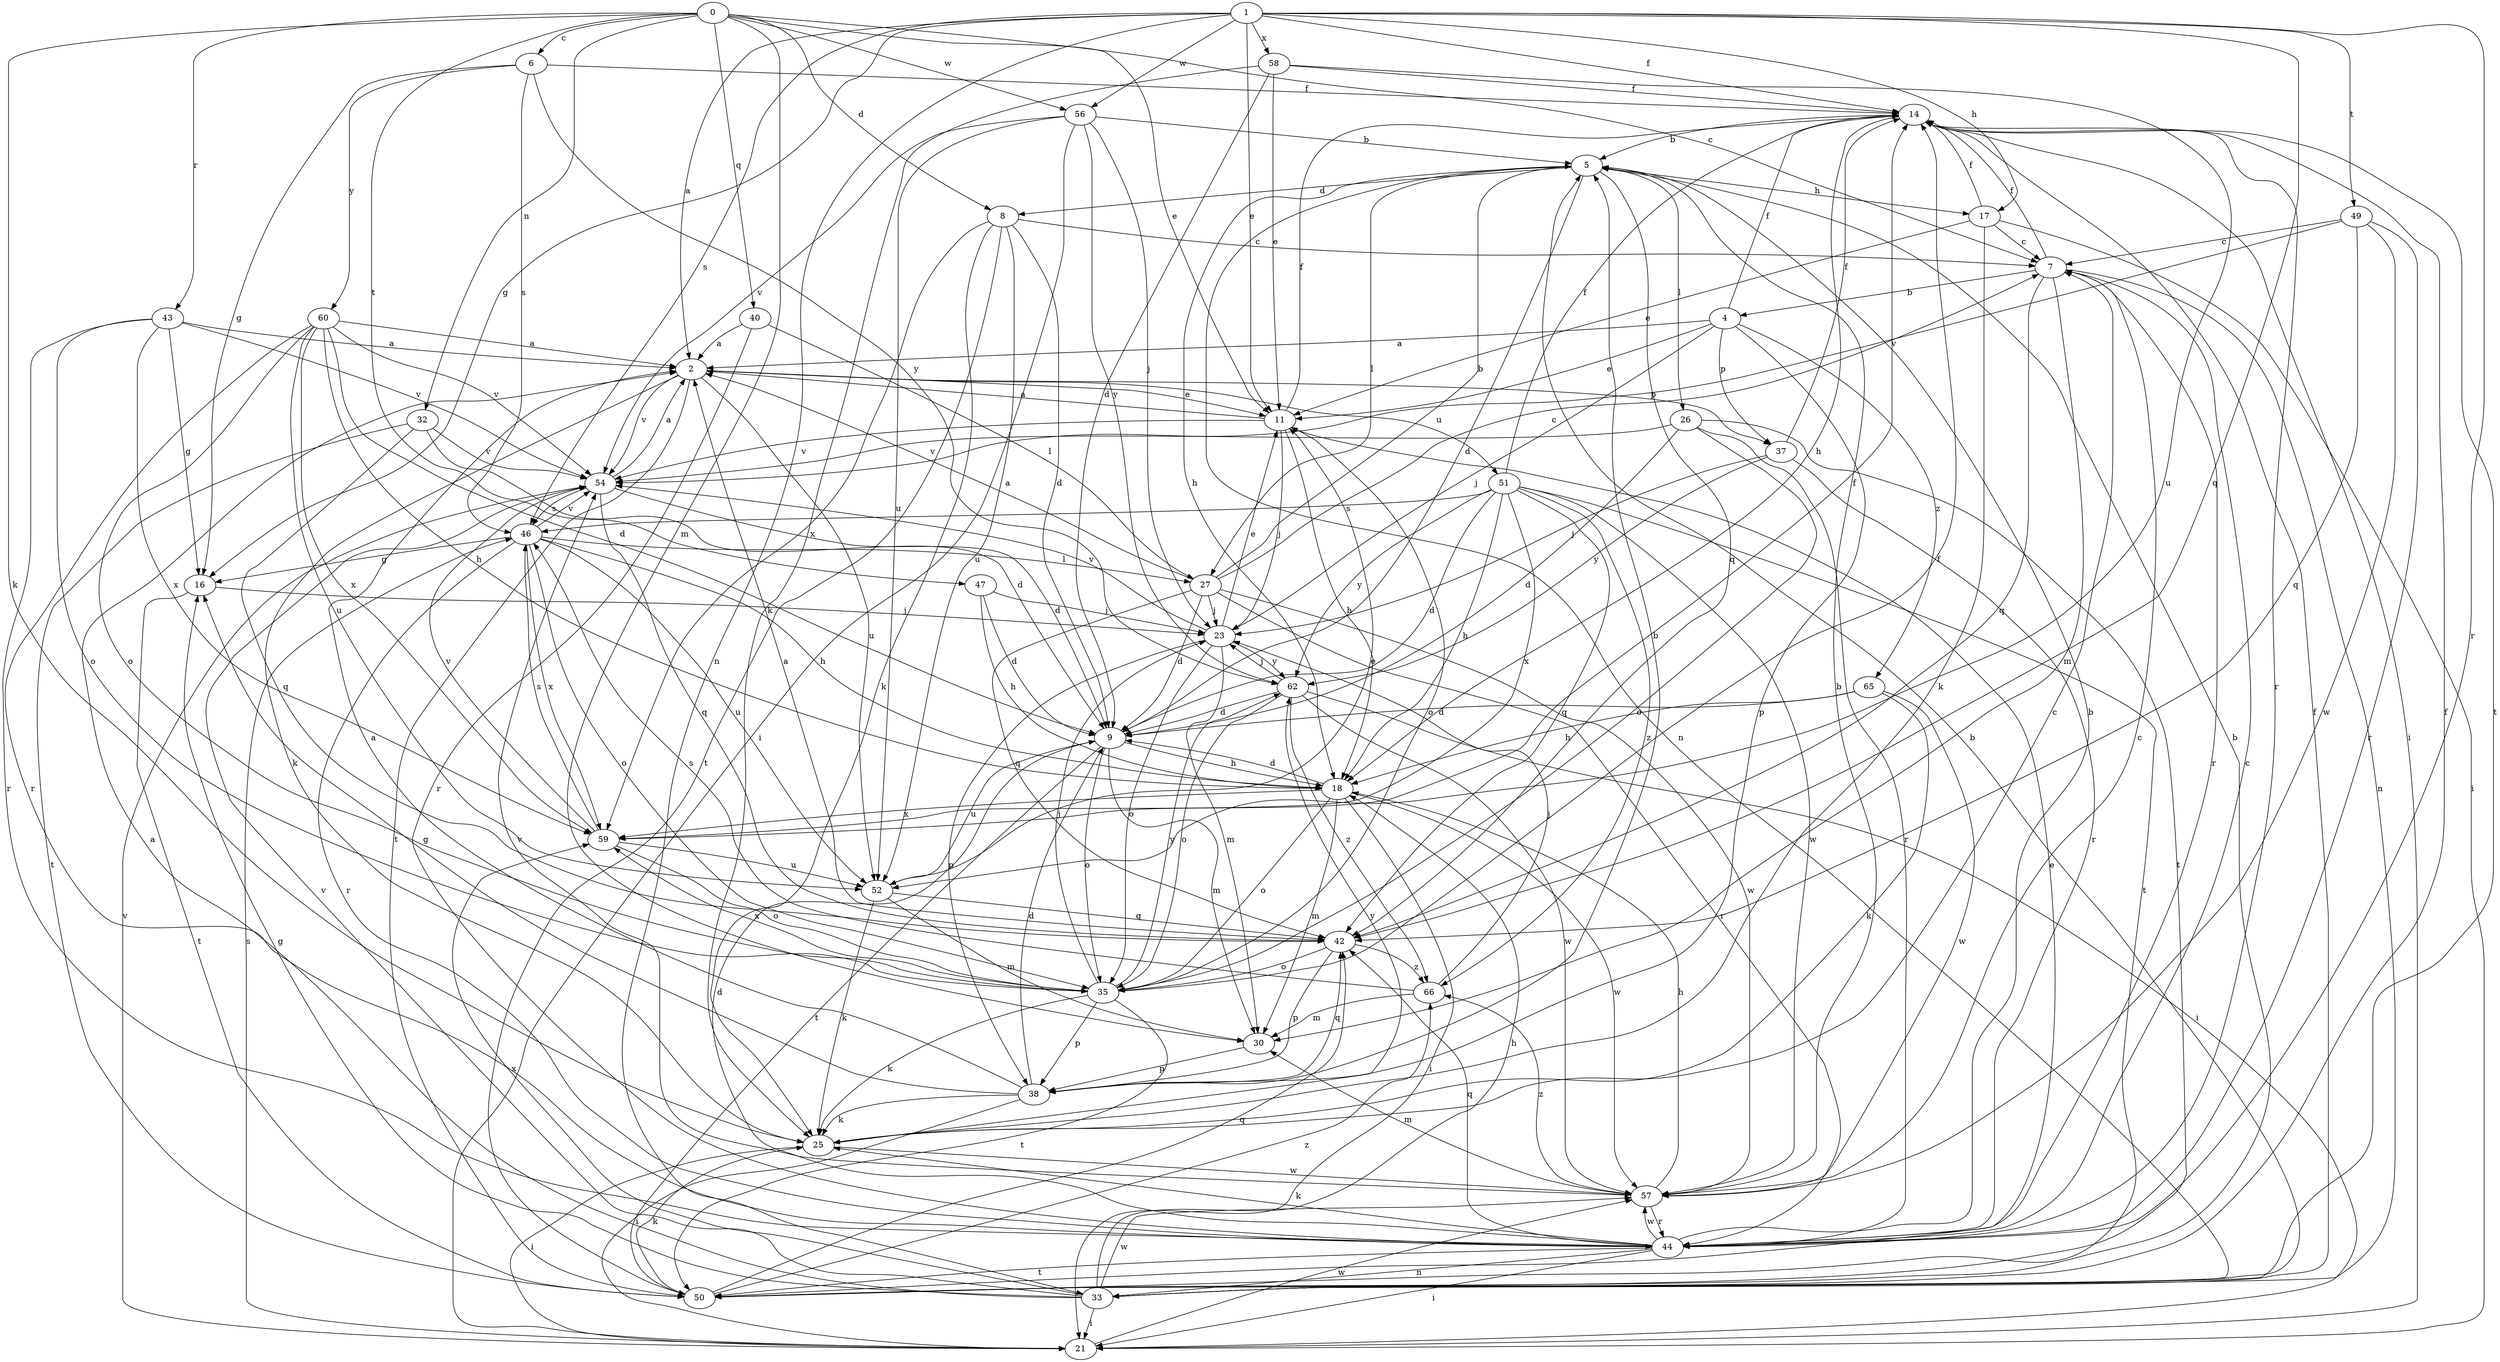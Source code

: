 strict digraph  {
0;
1;
2;
4;
5;
6;
7;
8;
9;
11;
14;
16;
17;
18;
21;
23;
25;
26;
27;
30;
32;
33;
35;
37;
38;
40;
42;
43;
44;
46;
47;
49;
50;
51;
52;
54;
56;
57;
58;
59;
60;
62;
65;
66;
0 -> 6  [label=c];
0 -> 7  [label=c];
0 -> 8  [label=d];
0 -> 11  [label=e];
0 -> 25  [label=k];
0 -> 30  [label=m];
0 -> 32  [label=n];
0 -> 40  [label=q];
0 -> 43  [label=r];
0 -> 47  [label=t];
0 -> 56  [label=w];
1 -> 2  [label=a];
1 -> 11  [label=e];
1 -> 14  [label=f];
1 -> 16  [label=g];
1 -> 17  [label=h];
1 -> 33  [label=n];
1 -> 42  [label=q];
1 -> 44  [label=r];
1 -> 46  [label=s];
1 -> 49  [label=t];
1 -> 56  [label=w];
1 -> 58  [label=x];
2 -> 11  [label=e];
2 -> 25  [label=k];
2 -> 37  [label=p];
2 -> 50  [label=t];
2 -> 51  [label=u];
2 -> 52  [label=u];
2 -> 54  [label=v];
4 -> 2  [label=a];
4 -> 11  [label=e];
4 -> 14  [label=f];
4 -> 23  [label=j];
4 -> 37  [label=p];
4 -> 38  [label=p];
4 -> 65  [label=z];
5 -> 8  [label=d];
5 -> 9  [label=d];
5 -> 17  [label=h];
5 -> 18  [label=h];
5 -> 26  [label=l];
5 -> 27  [label=l];
5 -> 33  [label=n];
5 -> 42  [label=q];
6 -> 14  [label=f];
6 -> 16  [label=g];
6 -> 46  [label=s];
6 -> 60  [label=y];
6 -> 62  [label=y];
7 -> 4  [label=b];
7 -> 14  [label=f];
7 -> 30  [label=m];
7 -> 33  [label=n];
7 -> 42  [label=q];
7 -> 44  [label=r];
8 -> 7  [label=c];
8 -> 9  [label=d];
8 -> 25  [label=k];
8 -> 50  [label=t];
8 -> 52  [label=u];
8 -> 59  [label=x];
9 -> 18  [label=h];
9 -> 30  [label=m];
9 -> 35  [label=o];
9 -> 50  [label=t];
9 -> 52  [label=u];
11 -> 2  [label=a];
11 -> 14  [label=f];
11 -> 18  [label=h];
11 -> 23  [label=j];
11 -> 35  [label=o];
11 -> 54  [label=v];
14 -> 5  [label=b];
14 -> 18  [label=h];
14 -> 21  [label=i];
14 -> 44  [label=r];
14 -> 50  [label=t];
16 -> 23  [label=j];
16 -> 50  [label=t];
17 -> 7  [label=c];
17 -> 11  [label=e];
17 -> 14  [label=f];
17 -> 21  [label=i];
17 -> 25  [label=k];
18 -> 9  [label=d];
18 -> 21  [label=i];
18 -> 30  [label=m];
18 -> 35  [label=o];
18 -> 57  [label=w];
18 -> 59  [label=x];
21 -> 46  [label=s];
21 -> 54  [label=v];
21 -> 57  [label=w];
23 -> 11  [label=e];
23 -> 30  [label=m];
23 -> 35  [label=o];
23 -> 38  [label=p];
23 -> 54  [label=v];
23 -> 62  [label=y];
25 -> 7  [label=c];
25 -> 21  [label=i];
25 -> 57  [label=w];
25 -> 62  [label=y];
26 -> 9  [label=d];
26 -> 35  [label=o];
26 -> 44  [label=r];
26 -> 50  [label=t];
26 -> 54  [label=v];
27 -> 2  [label=a];
27 -> 5  [label=b];
27 -> 7  [label=c];
27 -> 9  [label=d];
27 -> 23  [label=j];
27 -> 42  [label=q];
27 -> 44  [label=r];
27 -> 57  [label=w];
30 -> 38  [label=p];
32 -> 9  [label=d];
32 -> 42  [label=q];
32 -> 50  [label=t];
32 -> 54  [label=v];
33 -> 2  [label=a];
33 -> 5  [label=b];
33 -> 14  [label=f];
33 -> 16  [label=g];
33 -> 18  [label=h];
33 -> 21  [label=i];
33 -> 54  [label=v];
33 -> 57  [label=w];
33 -> 59  [label=x];
35 -> 14  [label=f];
35 -> 23  [label=j];
35 -> 25  [label=k];
35 -> 38  [label=p];
35 -> 50  [label=t];
35 -> 59  [label=x];
35 -> 62  [label=y];
37 -> 14  [label=f];
37 -> 23  [label=j];
37 -> 44  [label=r];
37 -> 62  [label=y];
38 -> 2  [label=a];
38 -> 5  [label=b];
38 -> 9  [label=d];
38 -> 16  [label=g];
38 -> 21  [label=i];
38 -> 25  [label=k];
38 -> 42  [label=q];
40 -> 2  [label=a];
40 -> 27  [label=l];
40 -> 44  [label=r];
42 -> 2  [label=a];
42 -> 35  [label=o];
42 -> 38  [label=p];
42 -> 66  [label=z];
43 -> 2  [label=a];
43 -> 16  [label=g];
43 -> 35  [label=o];
43 -> 44  [label=r];
43 -> 54  [label=v];
43 -> 59  [label=x];
44 -> 5  [label=b];
44 -> 7  [label=c];
44 -> 9  [label=d];
44 -> 21  [label=i];
44 -> 25  [label=k];
44 -> 33  [label=n];
44 -> 42  [label=q];
44 -> 50  [label=t];
44 -> 57  [label=w];
46 -> 16  [label=g];
46 -> 18  [label=h];
46 -> 27  [label=l];
46 -> 35  [label=o];
46 -> 44  [label=r];
46 -> 52  [label=u];
46 -> 54  [label=v];
46 -> 59  [label=x];
47 -> 9  [label=d];
47 -> 18  [label=h];
47 -> 23  [label=j];
49 -> 7  [label=c];
49 -> 42  [label=q];
49 -> 44  [label=r];
49 -> 54  [label=v];
49 -> 57  [label=w];
50 -> 5  [label=b];
50 -> 11  [label=e];
50 -> 14  [label=f];
50 -> 25  [label=k];
50 -> 42  [label=q];
50 -> 66  [label=z];
51 -> 9  [label=d];
51 -> 14  [label=f];
51 -> 18  [label=h];
51 -> 42  [label=q];
51 -> 46  [label=s];
51 -> 50  [label=t];
51 -> 57  [label=w];
51 -> 59  [label=x];
51 -> 62  [label=y];
51 -> 66  [label=z];
52 -> 11  [label=e];
52 -> 25  [label=k];
52 -> 30  [label=m];
52 -> 42  [label=q];
54 -> 2  [label=a];
54 -> 9  [label=d];
54 -> 42  [label=q];
54 -> 46  [label=s];
56 -> 5  [label=b];
56 -> 21  [label=i];
56 -> 23  [label=j];
56 -> 52  [label=u];
56 -> 54  [label=v];
56 -> 62  [label=y];
57 -> 5  [label=b];
57 -> 7  [label=c];
57 -> 18  [label=h];
57 -> 30  [label=m];
57 -> 44  [label=r];
57 -> 54  [label=v];
57 -> 66  [label=z];
58 -> 9  [label=d];
58 -> 11  [label=e];
58 -> 14  [label=f];
58 -> 25  [label=k];
58 -> 52  [label=u];
59 -> 14  [label=f];
59 -> 35  [label=o];
59 -> 46  [label=s];
59 -> 52  [label=u];
59 -> 54  [label=v];
60 -> 2  [label=a];
60 -> 9  [label=d];
60 -> 18  [label=h];
60 -> 35  [label=o];
60 -> 44  [label=r];
60 -> 52  [label=u];
60 -> 54  [label=v];
60 -> 59  [label=x];
62 -> 9  [label=d];
62 -> 21  [label=i];
62 -> 23  [label=j];
62 -> 35  [label=o];
62 -> 57  [label=w];
62 -> 66  [label=z];
65 -> 9  [label=d];
65 -> 18  [label=h];
65 -> 25  [label=k];
65 -> 57  [label=w];
66 -> 23  [label=j];
66 -> 30  [label=m];
66 -> 46  [label=s];
}
